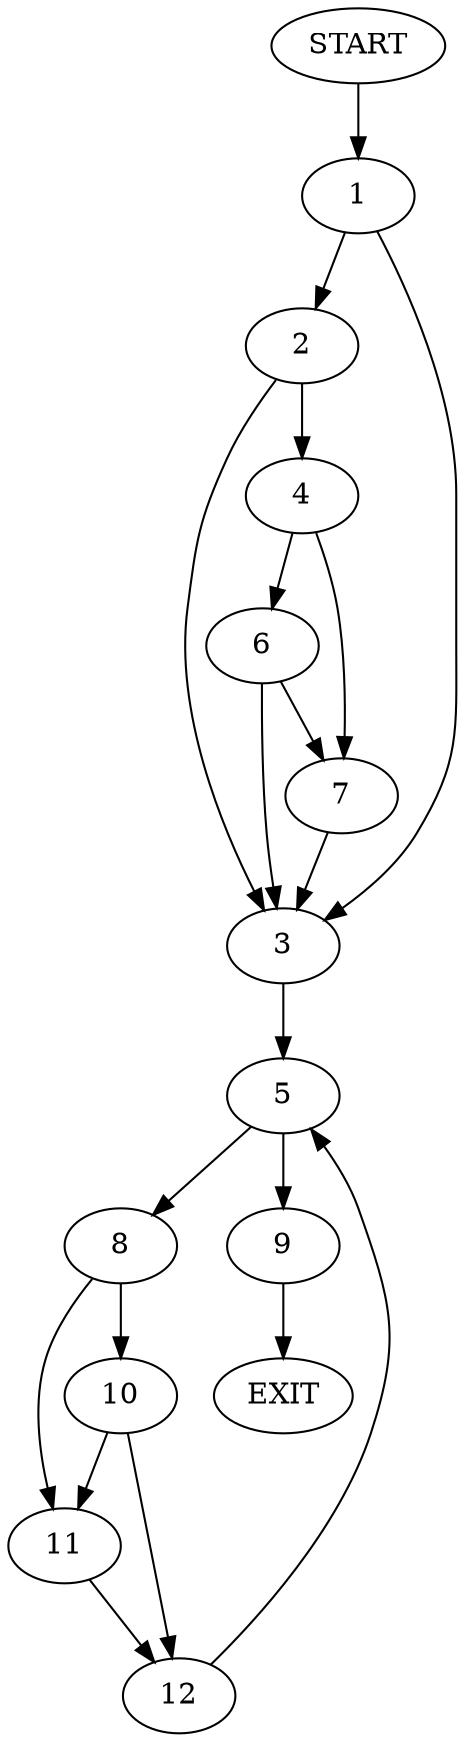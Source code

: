 digraph {
0 [label="START"]
13 [label="EXIT"]
0 -> 1
1 -> 2
1 -> 3
2 -> 3
2 -> 4
3 -> 5
4 -> 6
4 -> 7
7 -> 3
6 -> 3
6 -> 7
5 -> 8
5 -> 9
8 -> 10
8 -> 11
9 -> 13
11 -> 12
10 -> 12
10 -> 11
12 -> 5
}
